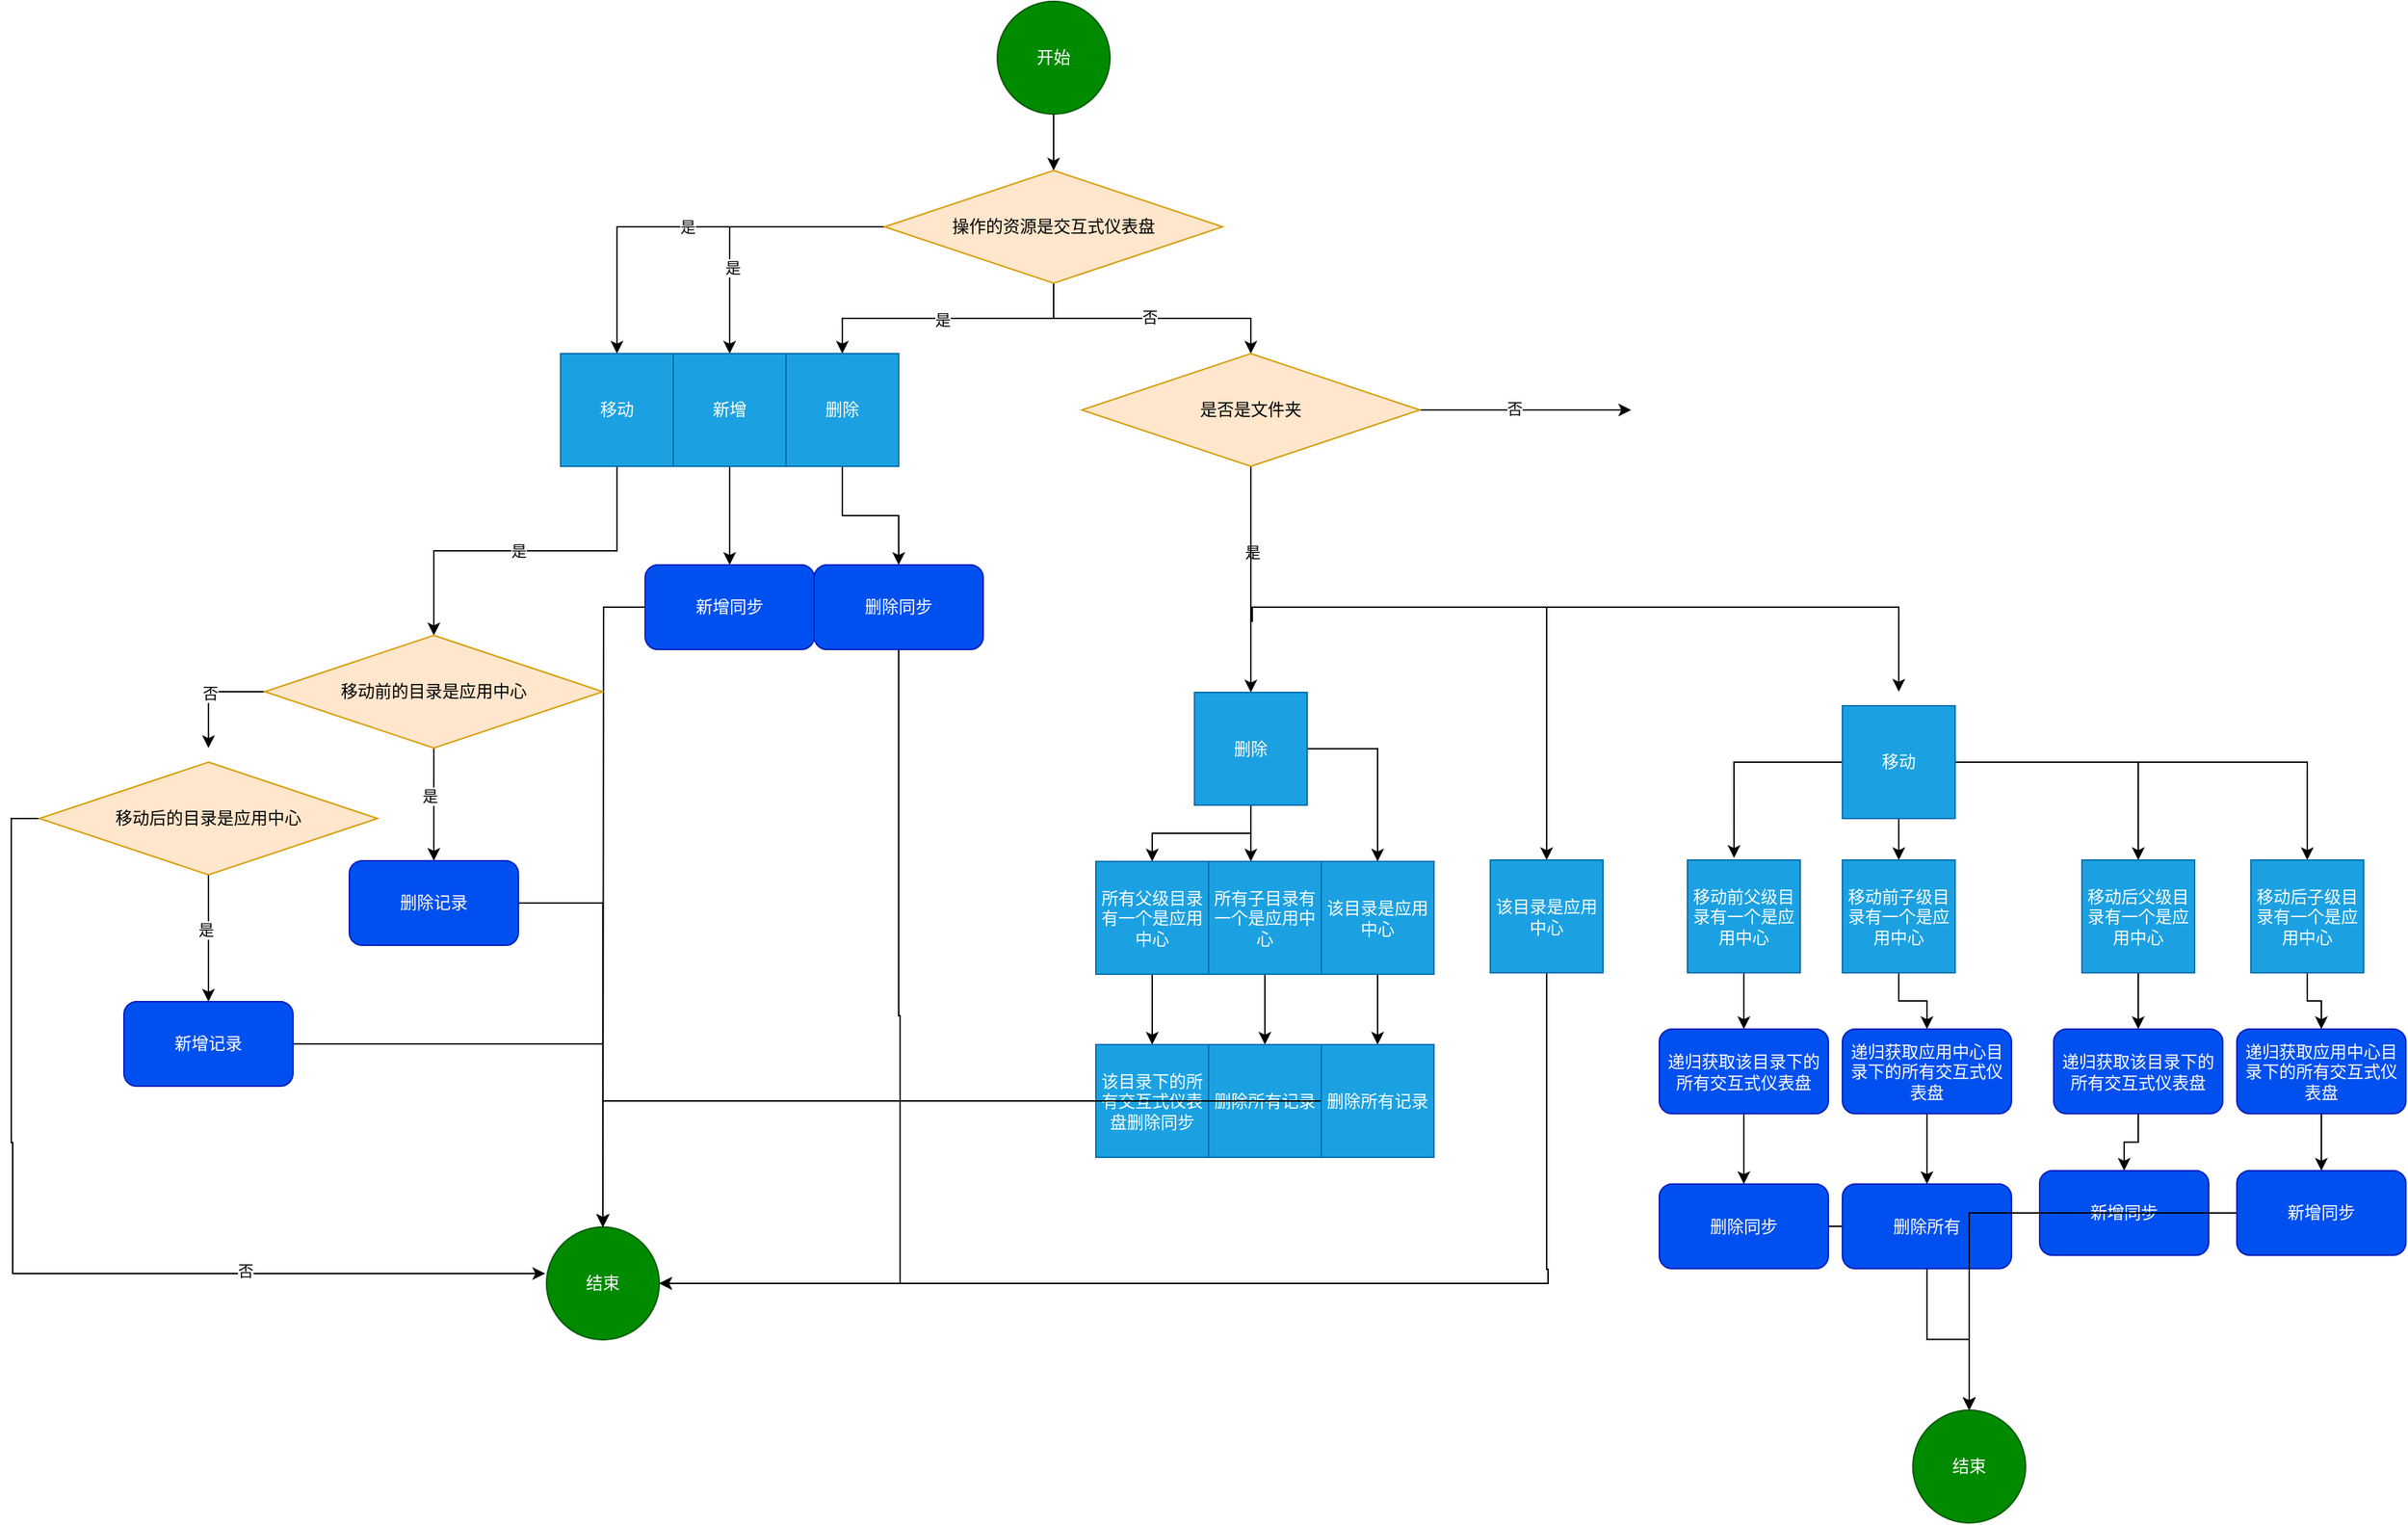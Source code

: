 <mxfile version="21.3.8" type="github">
  <diagram name="第 1 页" id="1-zvTulBJHhwIGBT_bnt">
    <mxGraphModel dx="954" dy="687" grid="1" gridSize="10" guides="1" tooltips="1" connect="1" arrows="1" fold="1" page="1" pageScale="1" pageWidth="1654" pageHeight="2336" math="0" shadow="0">
      <root>
        <mxCell id="0" />
        <mxCell id="1" parent="0" />
        <mxCell id="J3iaC-49-Il8fkNZGsAU-7" value="" style="edgeStyle=orthogonalEdgeStyle;rounded=0;orthogonalLoop=1;jettySize=auto;html=1;" edge="1" parent="1" source="J3iaC-49-Il8fkNZGsAU-1" target="J3iaC-49-Il8fkNZGsAU-3">
          <mxGeometry relative="1" as="geometry" />
        </mxCell>
        <mxCell id="J3iaC-49-Il8fkNZGsAU-1" value="开始" style="ellipse;whiteSpace=wrap;html=1;aspect=fixed;fillColor=#008a00;fontColor=#ffffff;strokeColor=#005700;" vertex="1" parent="1">
          <mxGeometry x="710" y="50" width="80" height="80" as="geometry" />
        </mxCell>
        <mxCell id="J3iaC-49-Il8fkNZGsAU-92" style="edgeStyle=orthogonalEdgeStyle;rounded=0;orthogonalLoop=1;jettySize=auto;html=1;" edge="1" parent="1" source="J3iaC-49-Il8fkNZGsAU-2">
          <mxGeometry relative="1" as="geometry">
            <mxPoint x="430" y="920" as="targetPoint" />
          </mxGeometry>
        </mxCell>
        <mxCell id="J3iaC-49-Il8fkNZGsAU-2" value="新增同步" style="rounded=1;whiteSpace=wrap;html=1;fillColor=#0050ef;fontColor=#ffffff;strokeColor=#001DBC;" vertex="1" parent="1">
          <mxGeometry x="460" y="450" width="120" height="60" as="geometry" />
        </mxCell>
        <mxCell id="J3iaC-49-Il8fkNZGsAU-9" value="是" style="edgeStyle=orthogonalEdgeStyle;rounded=0;orthogonalLoop=1;jettySize=auto;html=1;entryX=0.5;entryY=0;entryDx=0;entryDy=0;" edge="1" parent="1" source="J3iaC-49-Il8fkNZGsAU-3" target="J3iaC-49-Il8fkNZGsAU-28">
          <mxGeometry relative="1" as="geometry" />
        </mxCell>
        <mxCell id="J3iaC-49-Il8fkNZGsAU-32" style="edgeStyle=orthogonalEdgeStyle;rounded=0;orthogonalLoop=1;jettySize=auto;html=1;entryX=0.5;entryY=0;entryDx=0;entryDy=0;" edge="1" parent="1" source="J3iaC-49-Il8fkNZGsAU-3" target="J3iaC-49-Il8fkNZGsAU-29">
          <mxGeometry relative="1" as="geometry" />
        </mxCell>
        <mxCell id="J3iaC-49-Il8fkNZGsAU-36" value="是" style="edgeLabel;html=1;align=center;verticalAlign=middle;resizable=0;points=[];" vertex="1" connectable="0" parent="J3iaC-49-Il8fkNZGsAU-32">
          <mxGeometry x="0.39" y="2" relative="1" as="geometry">
            <mxPoint as="offset" />
          </mxGeometry>
        </mxCell>
        <mxCell id="J3iaC-49-Il8fkNZGsAU-33" style="edgeStyle=orthogonalEdgeStyle;rounded=0;orthogonalLoop=1;jettySize=auto;html=1;entryX=0.5;entryY=0;entryDx=0;entryDy=0;" edge="1" parent="1" source="J3iaC-49-Il8fkNZGsAU-3" target="J3iaC-49-Il8fkNZGsAU-30">
          <mxGeometry relative="1" as="geometry" />
        </mxCell>
        <mxCell id="J3iaC-49-Il8fkNZGsAU-37" value="是" style="edgeLabel;html=1;align=center;verticalAlign=middle;resizable=0;points=[];" vertex="1" connectable="0" parent="J3iaC-49-Il8fkNZGsAU-33">
          <mxGeometry x="0.04" y="1" relative="1" as="geometry">
            <mxPoint as="offset" />
          </mxGeometry>
        </mxCell>
        <mxCell id="J3iaC-49-Il8fkNZGsAU-39" style="edgeStyle=orthogonalEdgeStyle;rounded=0;orthogonalLoop=1;jettySize=auto;html=1;" edge="1" parent="1" source="J3iaC-49-Il8fkNZGsAU-3" target="J3iaC-49-Il8fkNZGsAU-44">
          <mxGeometry relative="1" as="geometry" />
        </mxCell>
        <mxCell id="J3iaC-49-Il8fkNZGsAU-40" value="否" style="edgeLabel;html=1;align=center;verticalAlign=middle;resizable=0;points=[];" vertex="1" connectable="0" parent="J3iaC-49-Il8fkNZGsAU-39">
          <mxGeometry x="-0.028" y="1" relative="1" as="geometry">
            <mxPoint as="offset" />
          </mxGeometry>
        </mxCell>
        <mxCell id="J3iaC-49-Il8fkNZGsAU-3" value="&lt;font color=&quot;#000000&quot;&gt;操作的资源是交互式仪表盘&lt;/font&gt;" style="rhombus;whiteSpace=wrap;html=1;fillColor=#ffe6cc;strokeColor=#d79b00;" vertex="1" parent="1">
          <mxGeometry x="630" y="170" width="240" height="80" as="geometry" />
        </mxCell>
        <mxCell id="J3iaC-49-Il8fkNZGsAU-10" style="edgeStyle=orthogonalEdgeStyle;rounded=0;orthogonalLoop=1;jettySize=auto;html=1;entryX=0.5;entryY=0;entryDx=0;entryDy=0;exitX=0.5;exitY=1;exitDx=0;exitDy=0;" edge="1" parent="1" source="J3iaC-49-Il8fkNZGsAU-28" target="J3iaC-49-Il8fkNZGsAU-6">
          <mxGeometry relative="1" as="geometry">
            <mxPoint x="440" y="390" as="sourcePoint" />
          </mxGeometry>
        </mxCell>
        <mxCell id="J3iaC-49-Il8fkNZGsAU-12" value="是" style="edgeLabel;html=1;align=center;verticalAlign=middle;resizable=0;points=[];" vertex="1" connectable="0" parent="J3iaC-49-Il8fkNZGsAU-10">
          <mxGeometry x="0.152" relative="1" as="geometry">
            <mxPoint x="14" as="offset" />
          </mxGeometry>
        </mxCell>
        <mxCell id="J3iaC-49-Il8fkNZGsAU-25" style="edgeStyle=orthogonalEdgeStyle;rounded=0;orthogonalLoop=1;jettySize=auto;html=1;entryX=0.5;entryY=0;entryDx=0;entryDy=0;" edge="1" parent="1" source="J3iaC-49-Il8fkNZGsAU-5" target="J3iaC-49-Il8fkNZGsAU-8">
          <mxGeometry relative="1" as="geometry" />
        </mxCell>
        <mxCell id="J3iaC-49-Il8fkNZGsAU-5" value="删除记录" style="rounded=1;whiteSpace=wrap;html=1;fillColor=#0050ef;fontColor=#ffffff;strokeColor=#001DBC;" vertex="1" parent="1">
          <mxGeometry x="250" y="660" width="120" height="60" as="geometry" />
        </mxCell>
        <mxCell id="J3iaC-49-Il8fkNZGsAU-14" value="" style="edgeStyle=orthogonalEdgeStyle;rounded=0;orthogonalLoop=1;jettySize=auto;html=1;" edge="1" parent="1" source="J3iaC-49-Il8fkNZGsAU-6" target="J3iaC-49-Il8fkNZGsAU-5">
          <mxGeometry relative="1" as="geometry" />
        </mxCell>
        <mxCell id="J3iaC-49-Il8fkNZGsAU-15" value="是" style="edgeLabel;html=1;align=center;verticalAlign=middle;resizable=0;points=[];" vertex="1" connectable="0" parent="J3iaC-49-Il8fkNZGsAU-14">
          <mxGeometry x="-0.15" y="-3" relative="1" as="geometry">
            <mxPoint as="offset" />
          </mxGeometry>
        </mxCell>
        <mxCell id="J3iaC-49-Il8fkNZGsAU-18" style="edgeStyle=orthogonalEdgeStyle;rounded=0;orthogonalLoop=1;jettySize=auto;html=1;" edge="1" parent="1" source="J3iaC-49-Il8fkNZGsAU-6">
          <mxGeometry relative="1" as="geometry">
            <mxPoint x="150" y="580" as="targetPoint" />
            <Array as="points">
              <mxPoint x="150" y="540" />
              <mxPoint x="150" y="541" />
            </Array>
          </mxGeometry>
        </mxCell>
        <mxCell id="J3iaC-49-Il8fkNZGsAU-19" value="否" style="edgeLabel;html=1;align=center;verticalAlign=middle;resizable=0;points=[];" vertex="1" connectable="0" parent="J3iaC-49-Il8fkNZGsAU-18">
          <mxGeometry x="0.025" y="1" relative="1" as="geometry">
            <mxPoint as="offset" />
          </mxGeometry>
        </mxCell>
        <mxCell id="J3iaC-49-Il8fkNZGsAU-6" value="&lt;font color=&quot;#000000&quot;&gt;移动前的目录是应用中心&lt;/font&gt;" style="rhombus;whiteSpace=wrap;html=1;fillColor=#ffe6cc;strokeColor=#d79b00;" vertex="1" parent="1">
          <mxGeometry x="190" y="500" width="240" height="80" as="geometry" />
        </mxCell>
        <mxCell id="J3iaC-49-Il8fkNZGsAU-8" value="结束" style="ellipse;whiteSpace=wrap;html=1;aspect=fixed;fillColor=#008a00;fontColor=#ffffff;strokeColor=#005700;" vertex="1" parent="1">
          <mxGeometry x="390" y="920" width="80" height="80" as="geometry" />
        </mxCell>
        <mxCell id="J3iaC-49-Il8fkNZGsAU-20" value="" style="edgeStyle=orthogonalEdgeStyle;rounded=0;orthogonalLoop=1;jettySize=auto;html=1;" edge="1" parent="1" source="J3iaC-49-Il8fkNZGsAU-16" target="J3iaC-49-Il8fkNZGsAU-17">
          <mxGeometry relative="1" as="geometry" />
        </mxCell>
        <mxCell id="J3iaC-49-Il8fkNZGsAU-21" value="是" style="edgeLabel;html=1;align=center;verticalAlign=middle;resizable=0;points=[];" vertex="1" connectable="0" parent="J3iaC-49-Il8fkNZGsAU-20">
          <mxGeometry x="-0.133" y="-2" relative="1" as="geometry">
            <mxPoint as="offset" />
          </mxGeometry>
        </mxCell>
        <mxCell id="J3iaC-49-Il8fkNZGsAU-22" style="edgeStyle=orthogonalEdgeStyle;rounded=0;orthogonalLoop=1;jettySize=auto;html=1;entryX=-0.012;entryY=0.413;entryDx=0;entryDy=0;entryPerimeter=0;" edge="1" parent="1" source="J3iaC-49-Il8fkNZGsAU-16" target="J3iaC-49-Il8fkNZGsAU-8">
          <mxGeometry relative="1" as="geometry">
            <mxPoint x="10" y="1050" as="targetPoint" />
            <Array as="points">
              <mxPoint x="10" y="630" />
              <mxPoint x="10" y="860" />
              <mxPoint x="11" y="860" />
              <mxPoint x="11" y="953" />
            </Array>
          </mxGeometry>
        </mxCell>
        <mxCell id="J3iaC-49-Il8fkNZGsAU-23" value="否" style="edgeLabel;html=1;align=center;verticalAlign=middle;resizable=0;points=[];" vertex="1" connectable="0" parent="J3iaC-49-Il8fkNZGsAU-22">
          <mxGeometry x="0.41" y="2" relative="1" as="geometry">
            <mxPoint as="offset" />
          </mxGeometry>
        </mxCell>
        <mxCell id="J3iaC-49-Il8fkNZGsAU-16" value="&lt;font color=&quot;#000000&quot;&gt;移动后的目录是应用中心&lt;/font&gt;" style="rhombus;whiteSpace=wrap;html=1;fillColor=#ffe6cc;strokeColor=#d79b00;" vertex="1" parent="1">
          <mxGeometry x="30" y="590" width="240" height="80" as="geometry" />
        </mxCell>
        <mxCell id="J3iaC-49-Il8fkNZGsAU-24" style="edgeStyle=orthogonalEdgeStyle;rounded=0;orthogonalLoop=1;jettySize=auto;html=1;entryX=0.5;entryY=0;entryDx=0;entryDy=0;" edge="1" parent="1" source="J3iaC-49-Il8fkNZGsAU-17" target="J3iaC-49-Il8fkNZGsAU-8">
          <mxGeometry relative="1" as="geometry" />
        </mxCell>
        <mxCell id="J3iaC-49-Il8fkNZGsAU-17" value="新增记录" style="rounded=1;whiteSpace=wrap;html=1;fillColor=#0050ef;fontColor=#ffffff;strokeColor=#001DBC;" vertex="1" parent="1">
          <mxGeometry x="90" y="760" width="120" height="60" as="geometry" />
        </mxCell>
        <mxCell id="J3iaC-49-Il8fkNZGsAU-28" value="移动" style="whiteSpace=wrap;html=1;aspect=fixed;fillColor=#1ba1e2;fontColor=#ffffff;strokeColor=#006EAF;" vertex="1" parent="1">
          <mxGeometry x="400" y="300" width="80" height="80" as="geometry" />
        </mxCell>
        <mxCell id="J3iaC-49-Il8fkNZGsAU-31" value="" style="edgeStyle=orthogonalEdgeStyle;rounded=0;orthogonalLoop=1;jettySize=auto;html=1;" edge="1" parent="1" source="J3iaC-49-Il8fkNZGsAU-29" target="J3iaC-49-Il8fkNZGsAU-2">
          <mxGeometry relative="1" as="geometry" />
        </mxCell>
        <mxCell id="J3iaC-49-Il8fkNZGsAU-29" value="新增" style="whiteSpace=wrap;html=1;aspect=fixed;fillColor=#1ba1e2;fontColor=#ffffff;strokeColor=#006EAF;" vertex="1" parent="1">
          <mxGeometry x="480" y="300" width="80" height="80" as="geometry" />
        </mxCell>
        <mxCell id="J3iaC-49-Il8fkNZGsAU-35" value="" style="edgeStyle=orthogonalEdgeStyle;rounded=0;orthogonalLoop=1;jettySize=auto;html=1;" edge="1" parent="1" source="J3iaC-49-Il8fkNZGsAU-30" target="J3iaC-49-Il8fkNZGsAU-34">
          <mxGeometry relative="1" as="geometry" />
        </mxCell>
        <mxCell id="J3iaC-49-Il8fkNZGsAU-30" value="删除" style="whiteSpace=wrap;html=1;aspect=fixed;fillColor=#1ba1e2;fontColor=#ffffff;strokeColor=#006EAF;" vertex="1" parent="1">
          <mxGeometry x="560" y="300" width="80" height="80" as="geometry" />
        </mxCell>
        <mxCell id="J3iaC-49-Il8fkNZGsAU-93" style="edgeStyle=orthogonalEdgeStyle;rounded=0;orthogonalLoop=1;jettySize=auto;html=1;" edge="1" parent="1" source="J3iaC-49-Il8fkNZGsAU-34" target="J3iaC-49-Il8fkNZGsAU-8">
          <mxGeometry relative="1" as="geometry">
            <mxPoint x="640" y="1030" as="targetPoint" />
            <Array as="points">
              <mxPoint x="640" y="770" />
              <mxPoint x="641" y="770" />
              <mxPoint x="641" y="960" />
            </Array>
          </mxGeometry>
        </mxCell>
        <mxCell id="J3iaC-49-Il8fkNZGsAU-34" value="删除同步" style="rounded=1;whiteSpace=wrap;html=1;fillColor=#0050ef;fontColor=#ffffff;strokeColor=#001DBC;" vertex="1" parent="1">
          <mxGeometry x="580" y="450" width="120" height="60" as="geometry" />
        </mxCell>
        <mxCell id="J3iaC-49-Il8fkNZGsAU-99" value="" style="edgeStyle=orthogonalEdgeStyle;rounded=0;orthogonalLoop=1;jettySize=auto;html=1;" edge="1" parent="1" source="J3iaC-49-Il8fkNZGsAU-38" target="J3iaC-49-Il8fkNZGsAU-81">
          <mxGeometry relative="1" as="geometry" />
        </mxCell>
        <mxCell id="J3iaC-49-Il8fkNZGsAU-100" style="edgeStyle=orthogonalEdgeStyle;rounded=0;orthogonalLoop=1;jettySize=auto;html=1;entryX=0.413;entryY=-0.019;entryDx=0;entryDy=0;entryPerimeter=0;" edge="1" parent="1" source="J3iaC-49-Il8fkNZGsAU-38" target="J3iaC-49-Il8fkNZGsAU-80">
          <mxGeometry relative="1" as="geometry" />
        </mxCell>
        <mxCell id="J3iaC-49-Il8fkNZGsAU-105" style="edgeStyle=orthogonalEdgeStyle;rounded=0;orthogonalLoop=1;jettySize=auto;html=1;entryX=0.5;entryY=0;entryDx=0;entryDy=0;" edge="1" parent="1" source="J3iaC-49-Il8fkNZGsAU-38" target="J3iaC-49-Il8fkNZGsAU-84">
          <mxGeometry relative="1" as="geometry" />
        </mxCell>
        <mxCell id="J3iaC-49-Il8fkNZGsAU-106" style="edgeStyle=orthogonalEdgeStyle;rounded=0;orthogonalLoop=1;jettySize=auto;html=1;entryX=0.5;entryY=0;entryDx=0;entryDy=0;" edge="1" parent="1" source="J3iaC-49-Il8fkNZGsAU-38" target="J3iaC-49-Il8fkNZGsAU-85">
          <mxGeometry relative="1" as="geometry" />
        </mxCell>
        <mxCell id="J3iaC-49-Il8fkNZGsAU-38" value="移动" style="whiteSpace=wrap;html=1;aspect=fixed;fillColor=#1ba1e2;fontColor=#ffffff;strokeColor=#006EAF;" vertex="1" parent="1">
          <mxGeometry x="1310" y="550" width="80" height="80" as="geometry" />
        </mxCell>
        <mxCell id="J3iaC-49-Il8fkNZGsAU-65" style="edgeStyle=orthogonalEdgeStyle;rounded=0;orthogonalLoop=1;jettySize=auto;html=1;entryX=0.5;entryY=0;entryDx=0;entryDy=0;" edge="1" parent="1" source="J3iaC-49-Il8fkNZGsAU-42" target="J3iaC-49-Il8fkNZGsAU-55">
          <mxGeometry relative="1" as="geometry" />
        </mxCell>
        <mxCell id="J3iaC-49-Il8fkNZGsAU-66" style="edgeStyle=orthogonalEdgeStyle;rounded=0;orthogonalLoop=1;jettySize=auto;html=1;entryX=0.375;entryY=0;entryDx=0;entryDy=0;entryPerimeter=0;" edge="1" parent="1" source="J3iaC-49-Il8fkNZGsAU-42" target="J3iaC-49-Il8fkNZGsAU-56">
          <mxGeometry relative="1" as="geometry" />
        </mxCell>
        <mxCell id="J3iaC-49-Il8fkNZGsAU-67" style="edgeStyle=orthogonalEdgeStyle;rounded=0;orthogonalLoop=1;jettySize=auto;html=1;entryX=0.5;entryY=0;entryDx=0;entryDy=0;" edge="1" parent="1" source="J3iaC-49-Il8fkNZGsAU-42" target="J3iaC-49-Il8fkNZGsAU-57">
          <mxGeometry relative="1" as="geometry" />
        </mxCell>
        <mxCell id="J3iaC-49-Il8fkNZGsAU-42" value="删除" style="whiteSpace=wrap;html=1;aspect=fixed;fillColor=#1ba1e2;fontColor=#ffffff;strokeColor=#006EAF;" vertex="1" parent="1">
          <mxGeometry x="850" y="540.5" width="80" height="80" as="geometry" />
        </mxCell>
        <mxCell id="J3iaC-49-Il8fkNZGsAU-48" style="edgeStyle=orthogonalEdgeStyle;rounded=0;orthogonalLoop=1;jettySize=auto;html=1;" edge="1" parent="1" source="J3iaC-49-Il8fkNZGsAU-44">
          <mxGeometry relative="1" as="geometry">
            <mxPoint x="1160" y="340" as="targetPoint" />
          </mxGeometry>
        </mxCell>
        <mxCell id="J3iaC-49-Il8fkNZGsAU-49" value="否" style="edgeLabel;html=1;align=center;verticalAlign=middle;resizable=0;points=[];" vertex="1" connectable="0" parent="J3iaC-49-Il8fkNZGsAU-48">
          <mxGeometry x="-0.11" y="1" relative="1" as="geometry">
            <mxPoint as="offset" />
          </mxGeometry>
        </mxCell>
        <mxCell id="J3iaC-49-Il8fkNZGsAU-64" style="edgeStyle=orthogonalEdgeStyle;rounded=0;orthogonalLoop=1;jettySize=auto;html=1;entryX=0.5;entryY=0;entryDx=0;entryDy=0;" edge="1" parent="1" source="J3iaC-49-Il8fkNZGsAU-44" target="J3iaC-49-Il8fkNZGsAU-42">
          <mxGeometry relative="1" as="geometry" />
        </mxCell>
        <mxCell id="J3iaC-49-Il8fkNZGsAU-71" value="是" style="edgeLabel;html=1;align=center;verticalAlign=middle;resizable=0;points=[];" vertex="1" connectable="0" parent="J3iaC-49-Il8fkNZGsAU-64">
          <mxGeometry x="-0.24" y="1" relative="1" as="geometry">
            <mxPoint as="offset" />
          </mxGeometry>
        </mxCell>
        <mxCell id="J3iaC-49-Il8fkNZGsAU-91" style="edgeStyle=orthogonalEdgeStyle;rounded=0;orthogonalLoop=1;jettySize=auto;html=1;" edge="1" parent="1" source="J3iaC-49-Il8fkNZGsAU-44">
          <mxGeometry relative="1" as="geometry">
            <mxPoint x="1350" y="540" as="targetPoint" />
            <Array as="points">
              <mxPoint x="890" y="480" />
            </Array>
          </mxGeometry>
        </mxCell>
        <mxCell id="J3iaC-49-Il8fkNZGsAU-98" style="edgeStyle=orthogonalEdgeStyle;rounded=0;orthogonalLoop=1;jettySize=auto;html=1;entryX=0.5;entryY=0;entryDx=0;entryDy=0;" edge="1" parent="1" source="J3iaC-49-Il8fkNZGsAU-44" target="J3iaC-49-Il8fkNZGsAU-62">
          <mxGeometry relative="1" as="geometry">
            <mxPoint x="1220" y="480" as="targetPoint" />
            <Array as="points">
              <mxPoint x="890" y="490" />
              <mxPoint x="891" y="490" />
              <mxPoint x="891" y="480" />
              <mxPoint x="1100" y="480" />
            </Array>
          </mxGeometry>
        </mxCell>
        <mxCell id="J3iaC-49-Il8fkNZGsAU-44" value="&lt;font color=&quot;#000000&quot;&gt;是否是文件夹&lt;/font&gt;" style="rhombus;whiteSpace=wrap;html=1;fillColor=#ffe6cc;strokeColor=#d79b00;" vertex="1" parent="1">
          <mxGeometry x="770" y="300" width="240" height="80" as="geometry" />
        </mxCell>
        <mxCell id="J3iaC-49-Il8fkNZGsAU-68" value="" style="edgeStyle=orthogonalEdgeStyle;rounded=0;orthogonalLoop=1;jettySize=auto;html=1;" edge="1" parent="1" source="J3iaC-49-Il8fkNZGsAU-55" target="J3iaC-49-Il8fkNZGsAU-59">
          <mxGeometry relative="1" as="geometry" />
        </mxCell>
        <mxCell id="J3iaC-49-Il8fkNZGsAU-55" value="所有父级目录有一个是应用中心" style="whiteSpace=wrap;html=1;aspect=fixed;fillColor=#1ba1e2;fontColor=#ffffff;strokeColor=#006EAF;" vertex="1" parent="1">
          <mxGeometry x="780" y="660.5" width="80" height="80" as="geometry" />
        </mxCell>
        <mxCell id="J3iaC-49-Il8fkNZGsAU-69" value="" style="edgeStyle=orthogonalEdgeStyle;rounded=0;orthogonalLoop=1;jettySize=auto;html=1;" edge="1" parent="1" source="J3iaC-49-Il8fkNZGsAU-56" target="J3iaC-49-Il8fkNZGsAU-60">
          <mxGeometry relative="1" as="geometry" />
        </mxCell>
        <mxCell id="J3iaC-49-Il8fkNZGsAU-56" value="所有子目录有一个是应用中心" style="whiteSpace=wrap;html=1;aspect=fixed;fillColor=#1ba1e2;fontColor=#ffffff;strokeColor=#006EAF;" vertex="1" parent="1">
          <mxGeometry x="860" y="660.5" width="80" height="80" as="geometry" />
        </mxCell>
        <mxCell id="J3iaC-49-Il8fkNZGsAU-70" value="" style="edgeStyle=orthogonalEdgeStyle;rounded=0;orthogonalLoop=1;jettySize=auto;html=1;" edge="1" parent="1" source="J3iaC-49-Il8fkNZGsAU-57" target="J3iaC-49-Il8fkNZGsAU-61">
          <mxGeometry relative="1" as="geometry" />
        </mxCell>
        <mxCell id="J3iaC-49-Il8fkNZGsAU-57" value="该目录是应用中心" style="whiteSpace=wrap;html=1;aspect=fixed;fillColor=#1ba1e2;fontColor=#ffffff;strokeColor=#006EAF;" vertex="1" parent="1">
          <mxGeometry x="940" y="660.5" width="80" height="80" as="geometry" />
        </mxCell>
        <mxCell id="J3iaC-49-Il8fkNZGsAU-94" style="edgeStyle=orthogonalEdgeStyle;rounded=0;orthogonalLoop=1;jettySize=auto;html=1;entryX=0.5;entryY=0;entryDx=0;entryDy=0;" edge="1" parent="1" source="J3iaC-49-Il8fkNZGsAU-59" target="J3iaC-49-Il8fkNZGsAU-8">
          <mxGeometry relative="1" as="geometry" />
        </mxCell>
        <mxCell id="J3iaC-49-Il8fkNZGsAU-59" value="该目录下的所有交互式仪表盘删除同步" style="whiteSpace=wrap;html=1;aspect=fixed;fillColor=#1ba1e2;fontColor=#ffffff;strokeColor=#006EAF;" vertex="1" parent="1">
          <mxGeometry x="780" y="790.5" width="80" height="80" as="geometry" />
        </mxCell>
        <mxCell id="J3iaC-49-Il8fkNZGsAU-95" style="edgeStyle=orthogonalEdgeStyle;rounded=0;orthogonalLoop=1;jettySize=auto;html=1;entryX=0.5;entryY=0;entryDx=0;entryDy=0;" edge="1" parent="1" source="J3iaC-49-Il8fkNZGsAU-60" target="J3iaC-49-Il8fkNZGsAU-8">
          <mxGeometry relative="1" as="geometry" />
        </mxCell>
        <mxCell id="J3iaC-49-Il8fkNZGsAU-60" value="删除所有记录" style="whiteSpace=wrap;html=1;aspect=fixed;fillColor=#1ba1e2;fontColor=#ffffff;strokeColor=#006EAF;" vertex="1" parent="1">
          <mxGeometry x="860" y="790.5" width="80" height="80" as="geometry" />
        </mxCell>
        <mxCell id="J3iaC-49-Il8fkNZGsAU-96" style="edgeStyle=orthogonalEdgeStyle;rounded=0;orthogonalLoop=1;jettySize=auto;html=1;entryX=0.5;entryY=0;entryDx=0;entryDy=0;" edge="1" parent="1" source="J3iaC-49-Il8fkNZGsAU-61" target="J3iaC-49-Il8fkNZGsAU-8">
          <mxGeometry relative="1" as="geometry" />
        </mxCell>
        <mxCell id="J3iaC-49-Il8fkNZGsAU-61" value="删除所有记录" style="whiteSpace=wrap;html=1;aspect=fixed;fillColor=#1ba1e2;fontColor=#ffffff;strokeColor=#006EAF;" vertex="1" parent="1">
          <mxGeometry x="940" y="790.5" width="80" height="80" as="geometry" />
        </mxCell>
        <mxCell id="J3iaC-49-Il8fkNZGsAU-97" style="edgeStyle=orthogonalEdgeStyle;rounded=0;orthogonalLoop=1;jettySize=auto;html=1;entryX=1;entryY=0.5;entryDx=0;entryDy=0;" edge="1" parent="1" source="J3iaC-49-Il8fkNZGsAU-62" target="J3iaC-49-Il8fkNZGsAU-8">
          <mxGeometry relative="1" as="geometry">
            <mxPoint x="640" y="960" as="targetPoint" />
            <Array as="points">
              <mxPoint x="1100" y="950" />
              <mxPoint x="1101" y="950" />
              <mxPoint x="1101" y="960" />
            </Array>
          </mxGeometry>
        </mxCell>
        <mxCell id="J3iaC-49-Il8fkNZGsAU-62" value="该目录是应用中心" style="whiteSpace=wrap;html=1;aspect=fixed;fillColor=#1ba1e2;fontColor=#ffffff;strokeColor=#006EAF;" vertex="1" parent="1">
          <mxGeometry x="1060" y="659.5" width="80" height="80" as="geometry" />
        </mxCell>
        <mxCell id="J3iaC-49-Il8fkNZGsAU-113" style="edgeStyle=orthogonalEdgeStyle;rounded=0;orthogonalLoop=1;jettySize=auto;html=1;" edge="1" parent="1" source="J3iaC-49-Il8fkNZGsAU-78" target="J3iaC-49-Il8fkNZGsAU-112">
          <mxGeometry relative="1" as="geometry" />
        </mxCell>
        <mxCell id="J3iaC-49-Il8fkNZGsAU-78" value="删除同步" style="rounded=1;whiteSpace=wrap;html=1;fillColor=#0050ef;fontColor=#ffffff;strokeColor=#001DBC;" vertex="1" parent="1">
          <mxGeometry x="1180" y="889.5" width="120" height="60" as="geometry" />
        </mxCell>
        <mxCell id="J3iaC-49-Il8fkNZGsAU-101" value="" style="edgeStyle=orthogonalEdgeStyle;rounded=0;orthogonalLoop=1;jettySize=auto;html=1;" edge="1" parent="1" source="J3iaC-49-Il8fkNZGsAU-80" target="J3iaC-49-Il8fkNZGsAU-82">
          <mxGeometry relative="1" as="geometry" />
        </mxCell>
        <mxCell id="J3iaC-49-Il8fkNZGsAU-80" value="移动前父级目录有一个是应用中心" style="whiteSpace=wrap;html=1;aspect=fixed;fillColor=#1ba1e2;fontColor=#ffffff;strokeColor=#006EAF;" vertex="1" parent="1">
          <mxGeometry x="1200" y="659.5" width="80" height="80" as="geometry" />
        </mxCell>
        <mxCell id="J3iaC-49-Il8fkNZGsAU-103" value="" style="edgeStyle=orthogonalEdgeStyle;rounded=0;orthogonalLoop=1;jettySize=auto;html=1;" edge="1" parent="1" source="J3iaC-49-Il8fkNZGsAU-81" target="J3iaC-49-Il8fkNZGsAU-89">
          <mxGeometry relative="1" as="geometry" />
        </mxCell>
        <mxCell id="J3iaC-49-Il8fkNZGsAU-81" value="移动前子级目录有一个是应用中心" style="whiteSpace=wrap;html=1;aspect=fixed;fillColor=#1ba1e2;fontColor=#ffffff;strokeColor=#006EAF;" vertex="1" parent="1">
          <mxGeometry x="1310" y="659.5" width="80" height="80" as="geometry" />
        </mxCell>
        <mxCell id="J3iaC-49-Il8fkNZGsAU-102" value="" style="edgeStyle=orthogonalEdgeStyle;rounded=0;orthogonalLoop=1;jettySize=auto;html=1;" edge="1" parent="1" source="J3iaC-49-Il8fkNZGsAU-82" target="J3iaC-49-Il8fkNZGsAU-78">
          <mxGeometry relative="1" as="geometry" />
        </mxCell>
        <mxCell id="J3iaC-49-Il8fkNZGsAU-82" value="递归获取该目录下的所有交互式仪表盘" style="rounded=1;whiteSpace=wrap;html=1;fillColor=#0050ef;fontColor=#ffffff;strokeColor=#001DBC;" vertex="1" parent="1">
          <mxGeometry x="1180" y="779.5" width="120" height="60" as="geometry" />
        </mxCell>
        <mxCell id="J3iaC-49-Il8fkNZGsAU-114" style="edgeStyle=orthogonalEdgeStyle;rounded=0;orthogonalLoop=1;jettySize=auto;html=1;entryX=0.5;entryY=0;entryDx=0;entryDy=0;" edge="1" parent="1" source="J3iaC-49-Il8fkNZGsAU-83" target="J3iaC-49-Il8fkNZGsAU-112">
          <mxGeometry relative="1" as="geometry" />
        </mxCell>
        <mxCell id="J3iaC-49-Il8fkNZGsAU-83" value="删除所有" style="rounded=1;whiteSpace=wrap;html=1;fillColor=#0050ef;fontColor=#ffffff;strokeColor=#001DBC;" vertex="1" parent="1">
          <mxGeometry x="1310" y="889.5" width="120" height="60" as="geometry" />
        </mxCell>
        <mxCell id="J3iaC-49-Il8fkNZGsAU-108" value="" style="edgeStyle=orthogonalEdgeStyle;rounded=0;orthogonalLoop=1;jettySize=auto;html=1;" edge="1" parent="1" source="J3iaC-49-Il8fkNZGsAU-84" target="J3iaC-49-Il8fkNZGsAU-86">
          <mxGeometry relative="1" as="geometry" />
        </mxCell>
        <mxCell id="J3iaC-49-Il8fkNZGsAU-84" value="移动后父级目录有一个是应用中心" style="whiteSpace=wrap;html=1;aspect=fixed;fillColor=#1ba1e2;fontColor=#ffffff;strokeColor=#006EAF;" vertex="1" parent="1">
          <mxGeometry x="1480" y="659.5" width="80" height="80" as="geometry" />
        </mxCell>
        <mxCell id="J3iaC-49-Il8fkNZGsAU-110" value="" style="edgeStyle=orthogonalEdgeStyle;rounded=0;orthogonalLoop=1;jettySize=auto;html=1;" edge="1" parent="1" source="J3iaC-49-Il8fkNZGsAU-85" target="J3iaC-49-Il8fkNZGsAU-90">
          <mxGeometry relative="1" as="geometry" />
        </mxCell>
        <mxCell id="J3iaC-49-Il8fkNZGsAU-85" value="移动后子级目录有一个是应用中心" style="whiteSpace=wrap;html=1;aspect=fixed;fillColor=#1ba1e2;fontColor=#ffffff;strokeColor=#006EAF;" vertex="1" parent="1">
          <mxGeometry x="1600" y="659.5" width="80" height="80" as="geometry" />
        </mxCell>
        <mxCell id="J3iaC-49-Il8fkNZGsAU-109" value="" style="edgeStyle=orthogonalEdgeStyle;rounded=0;orthogonalLoop=1;jettySize=auto;html=1;" edge="1" parent="1" source="J3iaC-49-Il8fkNZGsAU-86" target="J3iaC-49-Il8fkNZGsAU-87">
          <mxGeometry relative="1" as="geometry" />
        </mxCell>
        <mxCell id="J3iaC-49-Il8fkNZGsAU-86" value="递归获取该目录下的所有交互式仪表盘" style="rounded=1;whiteSpace=wrap;html=1;fillColor=#0050ef;fontColor=#ffffff;strokeColor=#001DBC;" vertex="1" parent="1">
          <mxGeometry x="1460" y="779.5" width="120" height="60" as="geometry" />
        </mxCell>
        <mxCell id="J3iaC-49-Il8fkNZGsAU-115" style="edgeStyle=orthogonalEdgeStyle;rounded=0;orthogonalLoop=1;jettySize=auto;html=1;entryX=0.5;entryY=0;entryDx=0;entryDy=0;" edge="1" parent="1" source="J3iaC-49-Il8fkNZGsAU-87" target="J3iaC-49-Il8fkNZGsAU-112">
          <mxGeometry relative="1" as="geometry" />
        </mxCell>
        <mxCell id="J3iaC-49-Il8fkNZGsAU-87" value="新增同步" style="rounded=1;whiteSpace=wrap;html=1;fillColor=#0050ef;fontColor=#ffffff;strokeColor=#001DBC;" vertex="1" parent="1">
          <mxGeometry x="1450" y="880" width="120" height="60" as="geometry" />
        </mxCell>
        <mxCell id="J3iaC-49-Il8fkNZGsAU-116" style="edgeStyle=orthogonalEdgeStyle;rounded=0;orthogonalLoop=1;jettySize=auto;html=1;entryX=0.5;entryY=0;entryDx=0;entryDy=0;" edge="1" parent="1" source="J3iaC-49-Il8fkNZGsAU-88" target="J3iaC-49-Il8fkNZGsAU-112">
          <mxGeometry relative="1" as="geometry" />
        </mxCell>
        <mxCell id="J3iaC-49-Il8fkNZGsAU-88" value="新增同步" style="rounded=1;whiteSpace=wrap;html=1;fillColor=#0050ef;fontColor=#ffffff;strokeColor=#001DBC;" vertex="1" parent="1">
          <mxGeometry x="1590" y="880" width="120" height="60" as="geometry" />
        </mxCell>
        <mxCell id="J3iaC-49-Il8fkNZGsAU-104" value="" style="edgeStyle=orthogonalEdgeStyle;rounded=0;orthogonalLoop=1;jettySize=auto;html=1;" edge="1" parent="1" source="J3iaC-49-Il8fkNZGsAU-89" target="J3iaC-49-Il8fkNZGsAU-83">
          <mxGeometry relative="1" as="geometry" />
        </mxCell>
        <mxCell id="J3iaC-49-Il8fkNZGsAU-89" value="递归获取应用中心目录下的所有交互式仪表盘" style="rounded=1;whiteSpace=wrap;html=1;fillColor=#0050ef;fontColor=#ffffff;strokeColor=#001DBC;" vertex="1" parent="1">
          <mxGeometry x="1310" y="779.5" width="120" height="60" as="geometry" />
        </mxCell>
        <mxCell id="J3iaC-49-Il8fkNZGsAU-111" value="" style="edgeStyle=orthogonalEdgeStyle;rounded=0;orthogonalLoop=1;jettySize=auto;html=1;" edge="1" parent="1" source="J3iaC-49-Il8fkNZGsAU-90" target="J3iaC-49-Il8fkNZGsAU-88">
          <mxGeometry relative="1" as="geometry" />
        </mxCell>
        <mxCell id="J3iaC-49-Il8fkNZGsAU-90" value="递归获取应用中心目录下的所有交互式仪表盘" style="rounded=1;whiteSpace=wrap;html=1;fillColor=#0050ef;fontColor=#ffffff;strokeColor=#001DBC;" vertex="1" parent="1">
          <mxGeometry x="1590" y="779.5" width="120" height="60" as="geometry" />
        </mxCell>
        <mxCell id="J3iaC-49-Il8fkNZGsAU-112" value="结束" style="ellipse;whiteSpace=wrap;html=1;aspect=fixed;fillColor=#008a00;fontColor=#ffffff;strokeColor=#005700;" vertex="1" parent="1">
          <mxGeometry x="1360" y="1050" width="80" height="80" as="geometry" />
        </mxCell>
      </root>
    </mxGraphModel>
  </diagram>
</mxfile>
